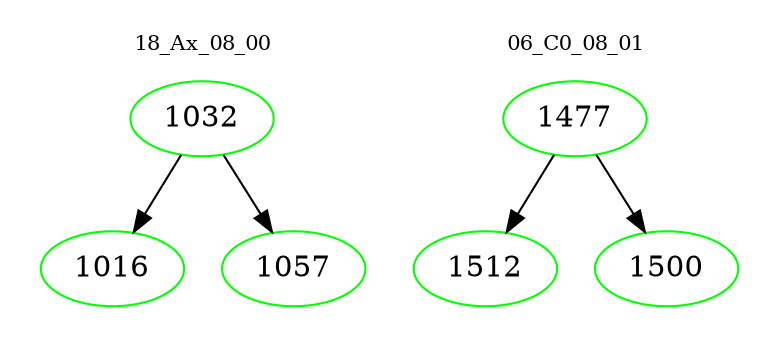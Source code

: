 digraph{
subgraph cluster_0 {
color = white
label = "18_Ax_08_00";
fontsize=10;
T0_1032 [label="1032", color="green"]
T0_1032 -> T0_1016 [color="black"]
T0_1016 [label="1016", color="green"]
T0_1032 -> T0_1057 [color="black"]
T0_1057 [label="1057", color="green"]
}
subgraph cluster_1 {
color = white
label = "06_C0_08_01";
fontsize=10;
T1_1477 [label="1477", color="green"]
T1_1477 -> T1_1512 [color="black"]
T1_1512 [label="1512", color="green"]
T1_1477 -> T1_1500 [color="black"]
T1_1500 [label="1500", color="green"]
}
}

